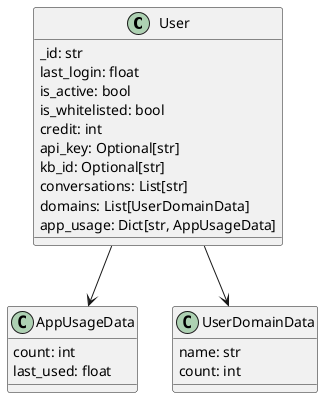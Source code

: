 @startuml DB User 数据模型
class User {
  _id: str
  last_login: float
  is_active: bool
  is_whitelisted: bool
  credit: int
  api_key: Optional[str]
  kb_id: Optional[str]
  conversations: List[str]
  domains: List[UserDomainData]
  app_usage: Dict[str, AppUsageData]
}

class AppUsageData {
  count: int
  last_used: float
}

class UserDomainData {
  name: str
  count: int
}

User --> AppUsageData
User --> UserDomainData
@enduml